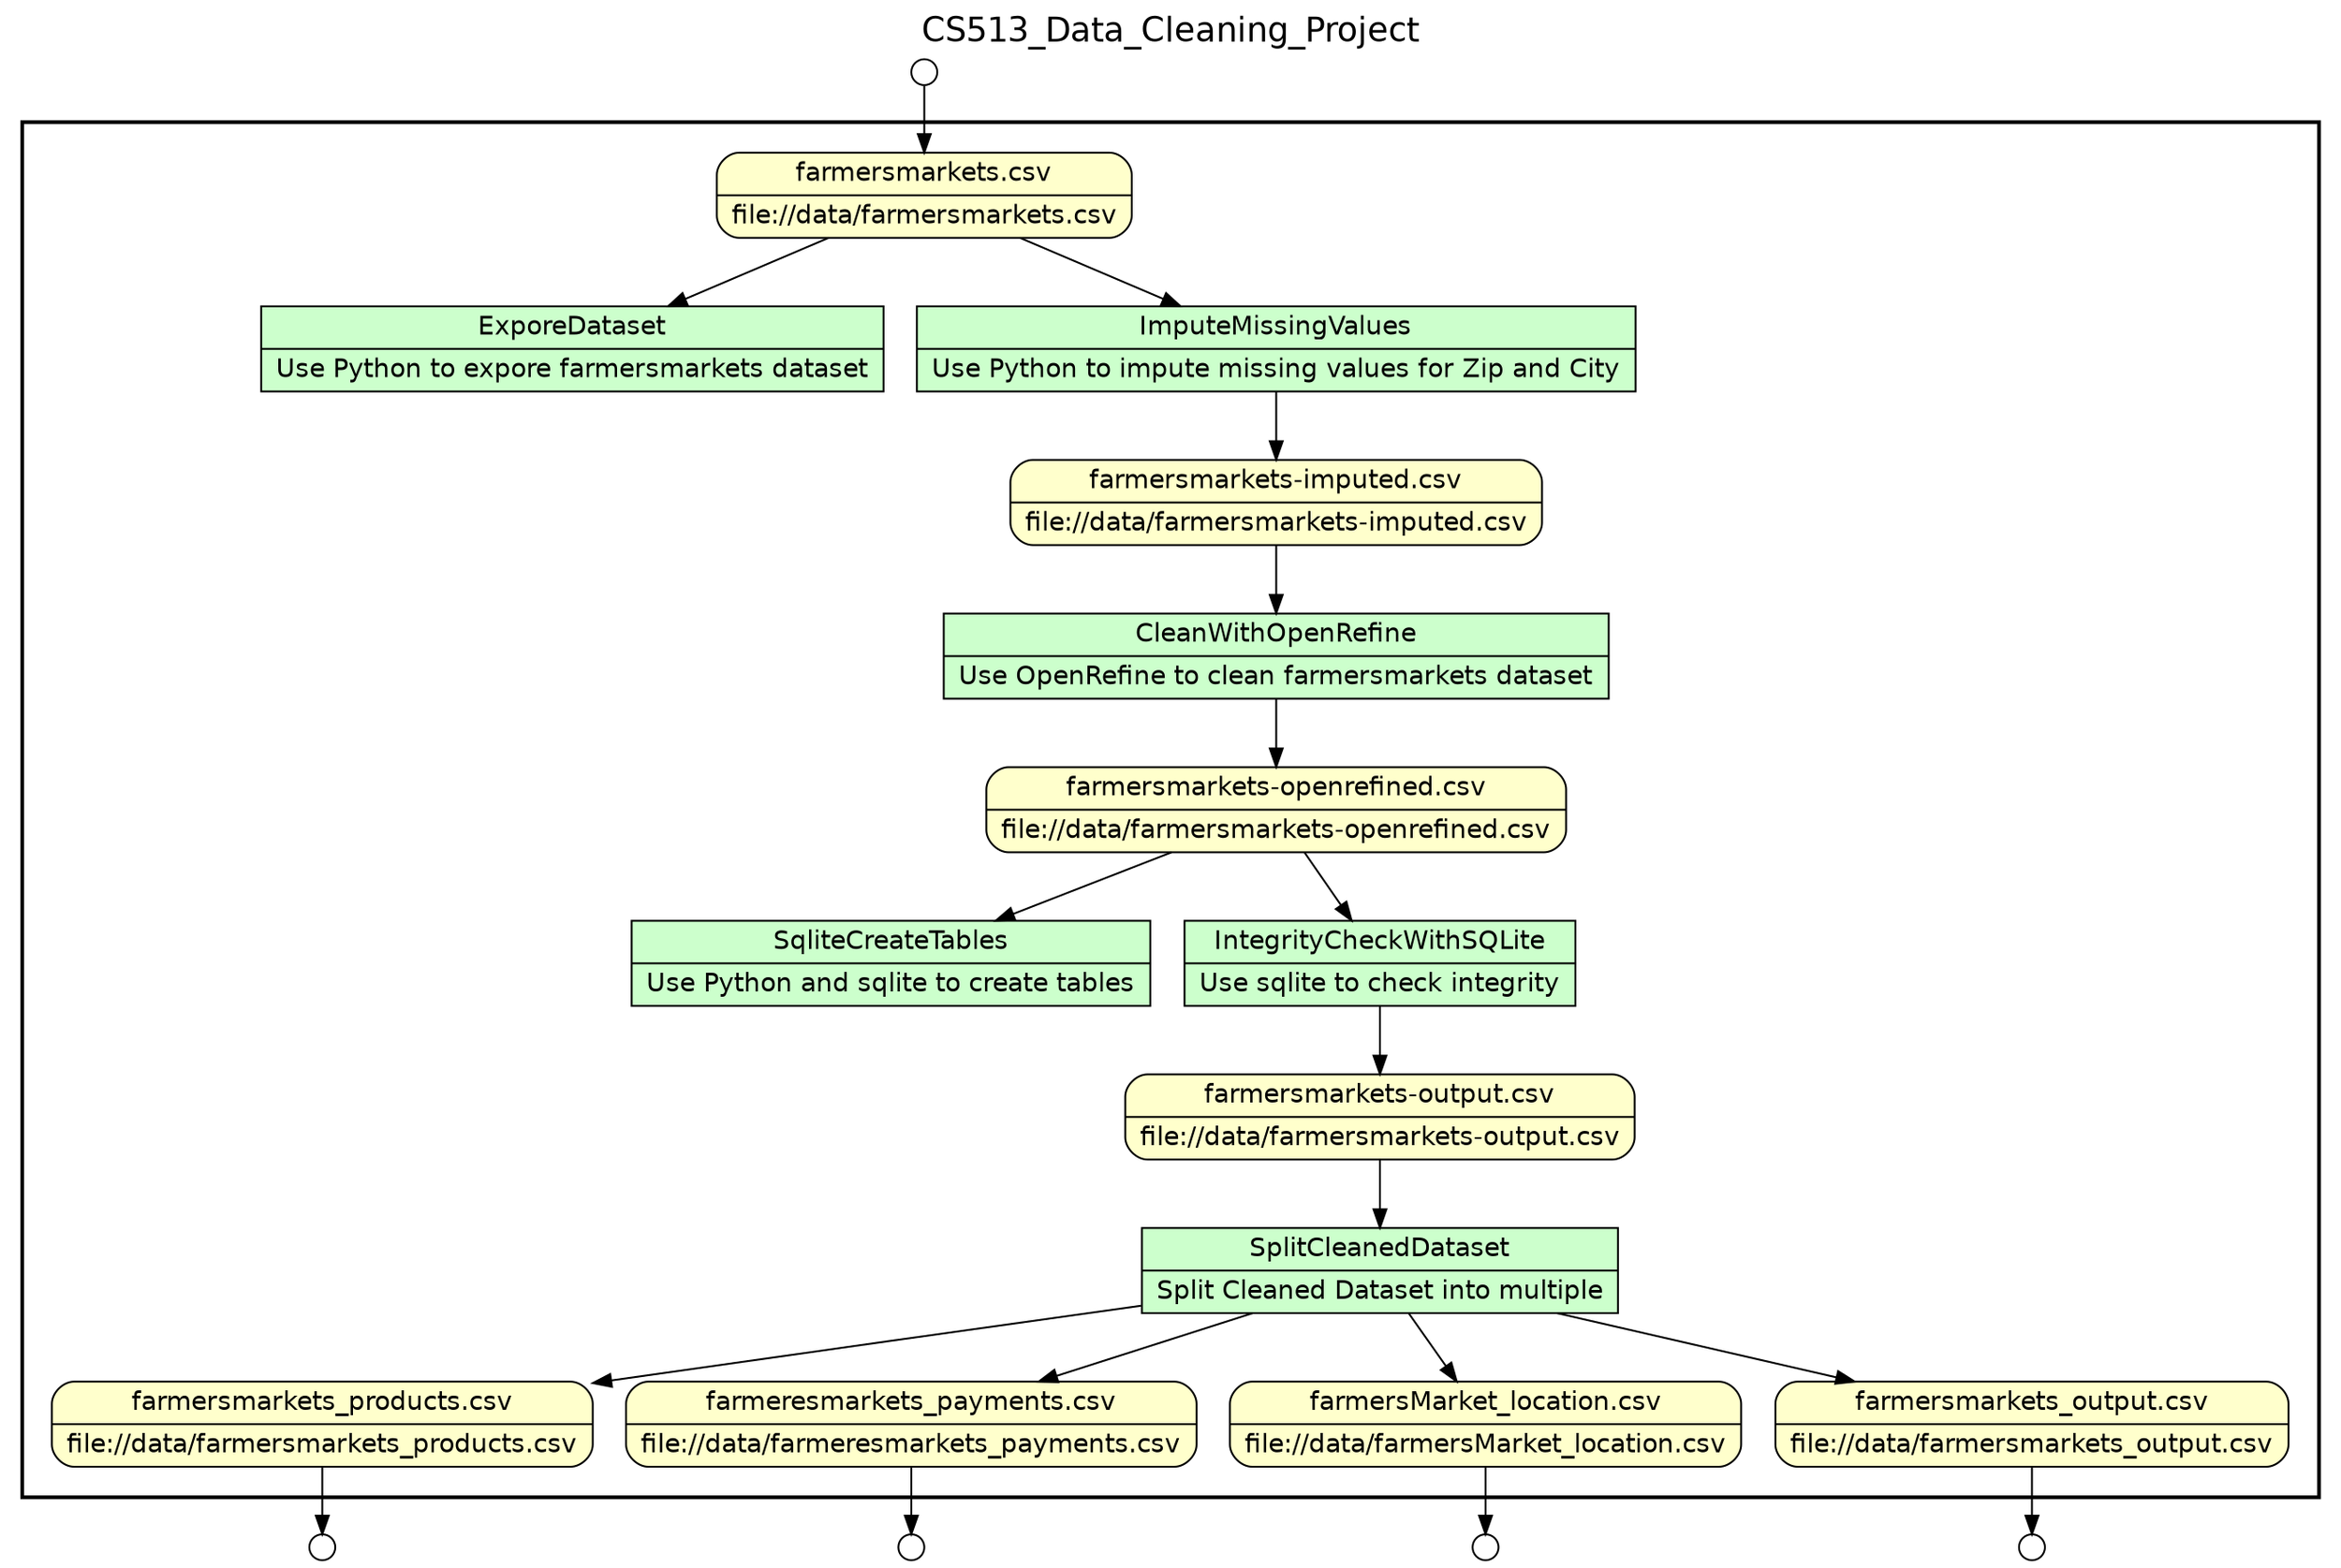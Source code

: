 
/* Start of top-level graph */
digraph Workflow {
rankdir=TB

/* Title for graph */
fontname=Helvetica; fontsize=18; labelloc=t
label=CS513_Data_Cleaning_Project

/* Start of double cluster for drawing box around nodes in workflow */
subgraph cluster_workflow_box_outer { label=""; color=black; penwidth=2
subgraph cluster_workflow_box_inner { label=""; penwidth=0

/* Style for nodes representing atomic programs in workflow */
node[shape=box style=filled fillcolor="#CCFFCC" peripheries=1 fontname=Helvetica]

/* Nodes representing atomic programs in workflow */
ExporeDataset [shape=record rankdir=LR label="{<f0> ExporeDataset |<f1> Use Python to expore farmersmarkets dataset}"];
ImputeMissingValues [shape=record rankdir=LR label="{<f0> ImputeMissingValues |<f1> Use Python to impute missing values for Zip and City}"];
CleanWithOpenRefine [shape=record rankdir=LR label="{<f0> CleanWithOpenRefine |<f1> Use OpenRefine to clean farmersmarkets dataset}"];
SqliteCreateTables [shape=record rankdir=LR label="{<f0> SqliteCreateTables |<f1> Use Python and sqlite to create tables}"];
IntegrityCheckWithSQLite [shape=record rankdir=LR label="{<f0> IntegrityCheckWithSQLite |<f1> Use sqlite to check integrity}"];
SplitCleanedDataset [shape=record rankdir=LR label="{<f0> SplitCleanedDataset |<f1> Split Cleaned Dataset into multiple}"];

/* Style for nodes representing non-parameter data channels in workflow */
node[shape=box style="rounded,filled" fillcolor="#FFFFCC" peripheries=1 fontname=Helvetica]

/* Nodes for non-parameter data channels in workflow */
"farmersmarkets.csv" [shape=record rankdir=LR label="{<f0> farmersmarkets.csv |<f1> file\://data/farmersmarkets.csv}"];
"farmersmarkets-imputed.csv" [shape=record rankdir=LR label="{<f0> farmersmarkets-imputed.csv |<f1> file\://data/farmersmarkets-imputed.csv}"];
"farmersmarkets-openrefined.csv" [shape=record rankdir=LR label="{<f0> farmersmarkets-openrefined.csv |<f1> file\://data/farmersmarkets-openrefined.csv}"];
"farmersmarkets-output.csv" [shape=record rankdir=LR label="{<f0> farmersmarkets-output.csv |<f1> file\://data/farmersmarkets-output.csv}"];
"farmersmarkets_products.csv" [shape=record rankdir=LR label="{<f0> farmersmarkets_products.csv |<f1> file\://data/farmersmarkets_products.csv}"];
"farmeresmarkets_payments.csv" [shape=record rankdir=LR label="{<f0> farmeresmarkets_payments.csv |<f1> file\://data/farmeresmarkets_payments.csv}"];
"farmersMarket_location.csv" [shape=record rankdir=LR label="{<f0> farmersMarket_location.csv |<f1> file\://data/farmersMarket_location.csv}"];
"farmersmarkets_output.csv" [shape=record rankdir=LR label="{<f0> farmersmarkets_output.csv |<f1> file\://data/farmersmarkets_output.csv}"];

/* Style for nodes representing parameter channels in workflow */
node[shape=box style="rounded,filled" fillcolor="#FCFCFC" peripheries=1 fontname=Helvetica]

/* Nodes representing parameter channels in workflow */

/* Edges representing connections between programs and channels */
"farmersmarkets.csv" -> ExporeDataset
ImputeMissingValues -> "farmersmarkets-imputed.csv"
"farmersmarkets.csv" -> ImputeMissingValues
CleanWithOpenRefine -> "farmersmarkets-openrefined.csv"
"farmersmarkets-imputed.csv" -> CleanWithOpenRefine
"farmersmarkets-openrefined.csv" -> SqliteCreateTables
IntegrityCheckWithSQLite -> "farmersmarkets-output.csv"
"farmersmarkets-openrefined.csv" -> IntegrityCheckWithSQLite
SplitCleanedDataset -> "farmersmarkets_products.csv"
SplitCleanedDataset -> "farmeresmarkets_payments.csv"
SplitCleanedDataset -> "farmersMarket_location.csv"
SplitCleanedDataset -> "farmersmarkets_output.csv"
"farmersmarkets-output.csv" -> SplitCleanedDataset

/* End of double cluster for drawing box around nodes in workflow */
}}

/* Style for nodes representing workflow input ports */
node[shape=circle style="rounded,filled" fillcolor="#FFFFFF" peripheries=1 fontname=Helvetica width=0.2]

/* Nodes representing workflow input ports */
"farmersmarkets.csv_input_port" [label=""]

/* Style for nodes representing workflow output ports */
node[shape=circle style="rounded,filled" fillcolor="#FFFFFF" peripheries=1 fontname=Helvetica width=0.2]

/* Nodes representing workflow output ports */
"farmersmarkets_products.csv_output_port" [label=""]
"farmeresmarkets_payments.csv_output_port" [label=""]
"farmersMarket_location.csv_output_port" [label=""]
"farmersmarkets_output.csv_output_port" [label=""]

/* Edges from input ports to channels */
"farmersmarkets.csv_input_port" -> "farmersmarkets.csv"

/* Edges from channels to output ports */
"farmersmarkets_products.csv" -> "farmersmarkets_products.csv_output_port"
"farmeresmarkets_payments.csv" -> "farmeresmarkets_payments.csv_output_port"
"farmersMarket_location.csv" -> "farmersMarket_location.csv_output_port"
"farmersmarkets_output.csv" -> "farmersmarkets_output.csv_output_port"

/* End of top-level graph */
}
